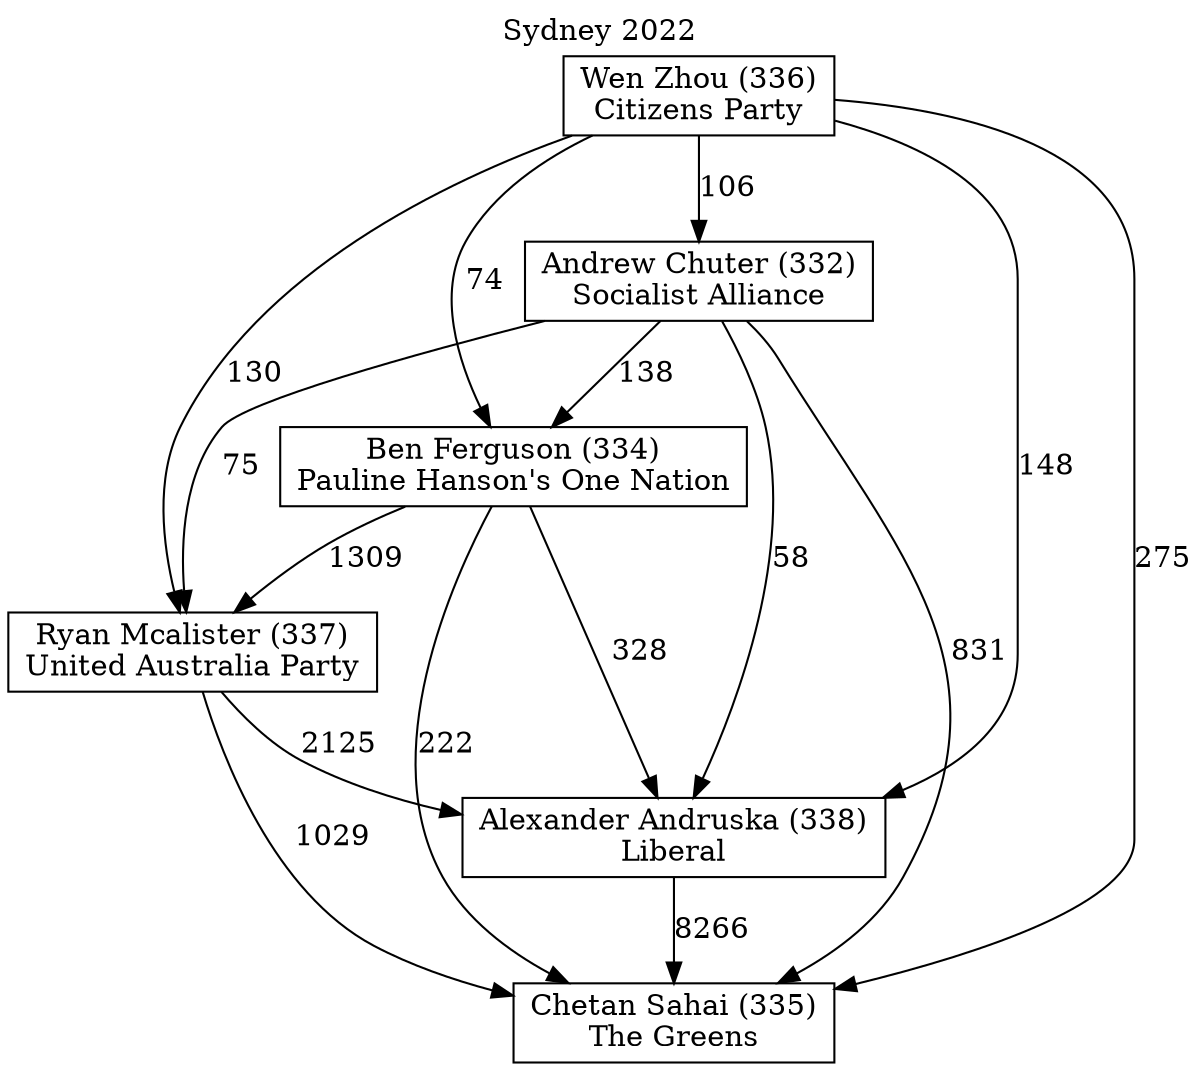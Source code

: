 // House preference flow
digraph "Chetan Sahai (335)_Sydney_2022" {
	graph [label="Sydney 2022" labelloc=t mclimit=10]
	node [shape=box]
	"Alexander Andruska (338)" [label="Alexander Andruska (338)
Liberal"]
	"Ben Ferguson (334)" [label="Ben Ferguson (334)
Pauline Hanson's One Nation"]
	"Andrew Chuter (332)" [label="Andrew Chuter (332)
Socialist Alliance"]
	"Wen Zhou (336)" [label="Wen Zhou (336)
Citizens Party"]
	"Ryan Mcalister (337)" [label="Ryan Mcalister (337)
United Australia Party"]
	"Chetan Sahai (335)" [label="Chetan Sahai (335)
The Greens"]
	"Andrew Chuter (332)" -> "Chetan Sahai (335)" [label=831]
	"Ryan Mcalister (337)" -> "Chetan Sahai (335)" [label=1029]
	"Ben Ferguson (334)" -> "Chetan Sahai (335)" [label=222]
	"Ryan Mcalister (337)" -> "Alexander Andruska (338)" [label=2125]
	"Wen Zhou (336)" -> "Ben Ferguson (334)" [label=74]
	"Ben Ferguson (334)" -> "Alexander Andruska (338)" [label=328]
	"Wen Zhou (336)" -> "Alexander Andruska (338)" [label=148]
	"Alexander Andruska (338)" -> "Chetan Sahai (335)" [label=8266]
	"Wen Zhou (336)" -> "Ryan Mcalister (337)" [label=130]
	"Andrew Chuter (332)" -> "Ryan Mcalister (337)" [label=75]
	"Wen Zhou (336)" -> "Chetan Sahai (335)" [label=275]
	"Ben Ferguson (334)" -> "Ryan Mcalister (337)" [label=1309]
	"Wen Zhou (336)" -> "Andrew Chuter (332)" [label=106]
	"Andrew Chuter (332)" -> "Alexander Andruska (338)" [label=58]
	"Andrew Chuter (332)" -> "Ben Ferguson (334)" [label=138]
}
